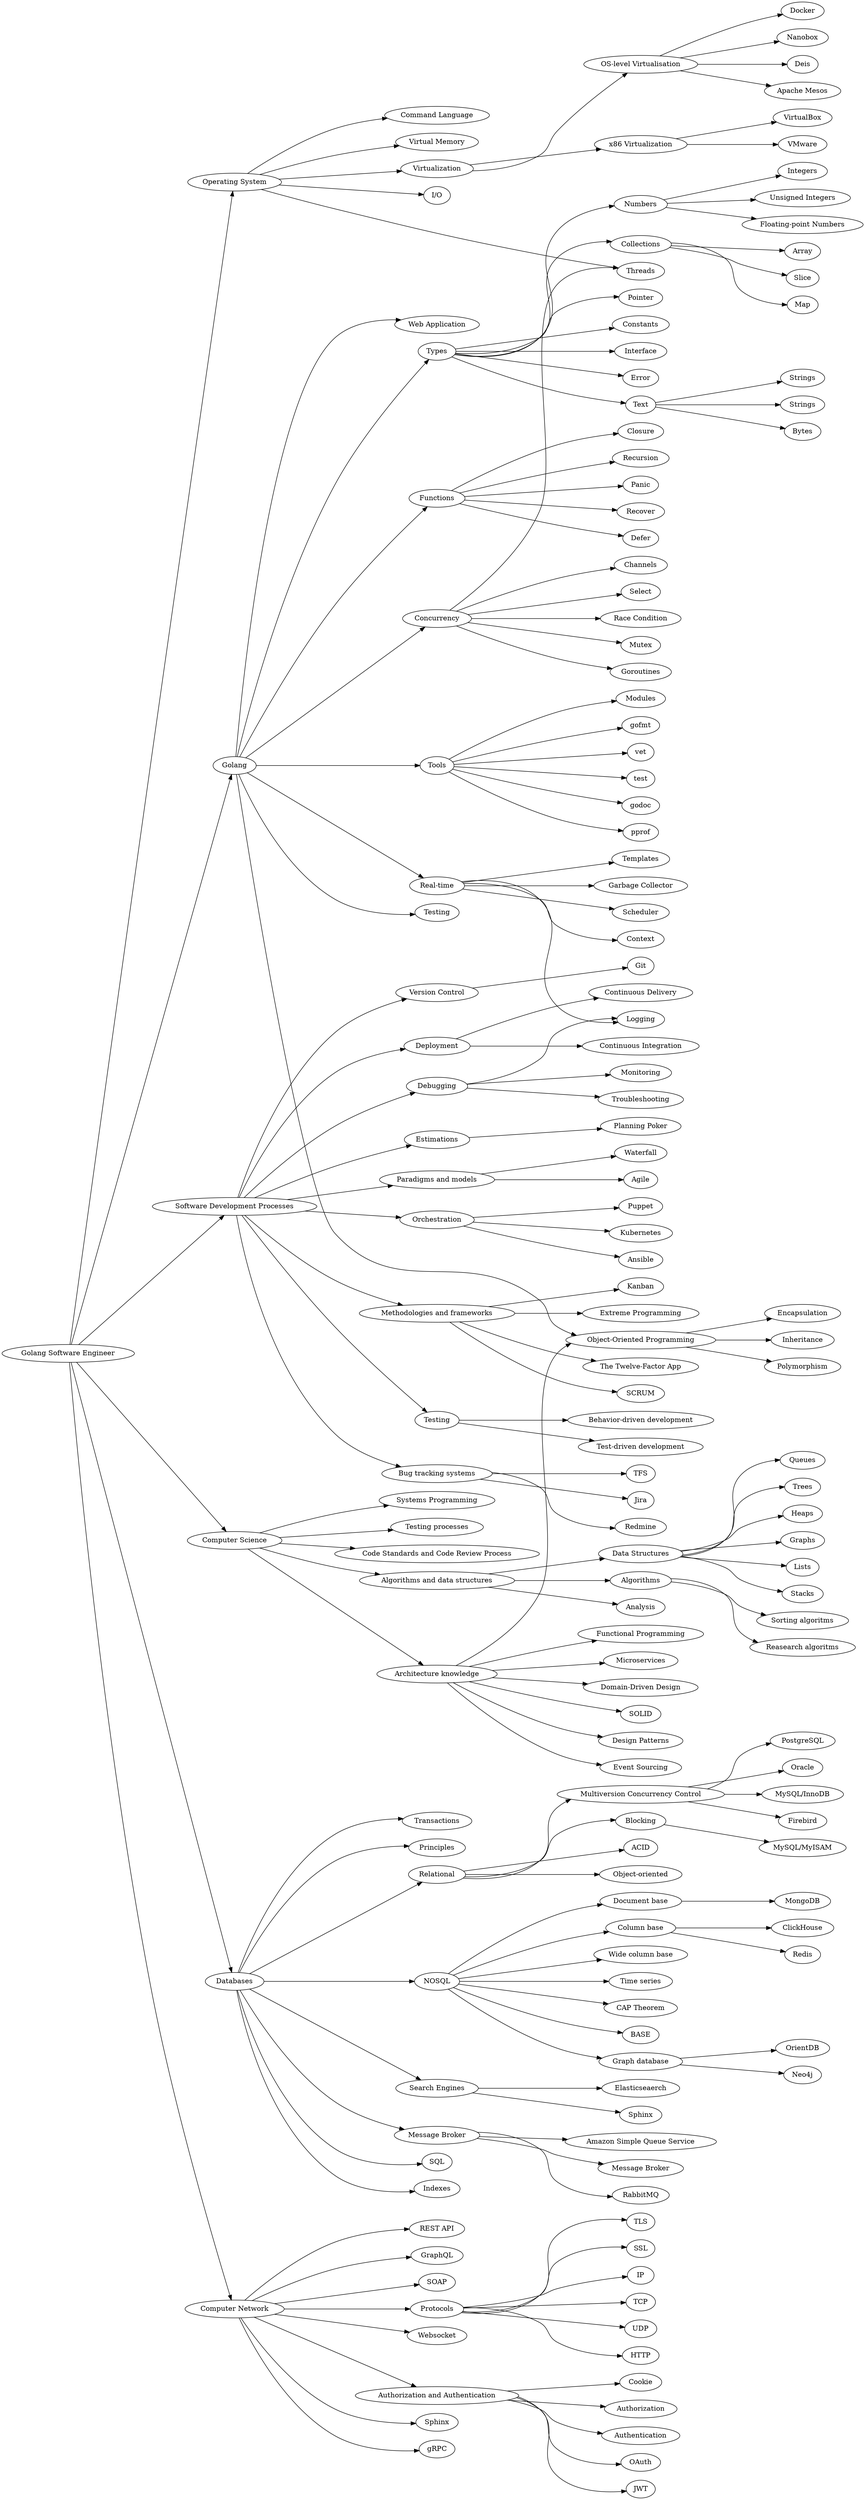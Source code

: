 digraph roadmap {
	rankdir=LR;
	backend->cs;
	backend->go;
	backend->db;
	backend->networks;
	backend->os;
	backend->development;
	cs->cs_architecture;
	cs->code;
	cs->cs_algorithms;
	cs->systems;
	cs->testing;
	cs_algorithms->cs_algorithms_analysis;
	cs_algorithms->cs_algorithms_structures;
	cs_algorithms->cs_algorithms_algorithms;
	cs_algorithms_structures->cs_algorithms_structures_lists;
	cs_algorithms_structures->cs_algorithms_structures_stacks;
	cs_algorithms_structures->cs_algorithms_structures_queues;
	cs_algorithms_structures->cs_algorithms_structures_trees;
	cs_algorithms_structures->cs_algorithms_structures_heaps;
	cs_algorithms_structures->cs_algorithms_structures_graphs;
	cs_algorithms_algorithms->cs_algorithms_structures_sorting;
	cs_algorithms_algorithms->cs_algorithms_structures_research;
	cs_architecture->cs_architecture_microservices;
	cs_architecture->cs_architecture_ddd;
	cs_architecture->cs_architecture_solid;
	cs_architecture->cs_architecture_patterns;
	cs_architecture->cs_architecture_event;
	cs_architecture->cs_architecture_oop;
	cs_architecture->cs_architecture_func;
	cs_architecture_oop->cs_architecture_oop_encapsulation;
	cs_architecture_oop->cs_architecture_oop_inheritance;
	cs_architecture_oop->cs_architecture_oop_polymorphism;
	development->development_paradigms;
	development->development_methodologies;
	development->development_testing;
	development->development_trackers;
	development->development_version;
	development->development_deployment;
	development->development_estimation;
	development->development_debugging;
	development->development_orchestration;
	development_orchestration->development_orchestration_ansible;
	development_orchestration->development_orchestration_puppet;
	development_orchestration->development_orchestration_k8s;
	development_debugging->development_debugging_troubleshooting;
	development_debugging->development_debugging_logging;
	development_debugging->development_debugging_monitoring;
	development_testing->development_testing_tdd;
	development_testing->development_testing_bdd;
	development_trackers->development_trackers_jira;
	development_trackers->development_trackers_redmine;
	development_trackers->development_trackers_tfs;
	development_version->development_version_git;
	development_deployment->development_deployment_ci;
	development_deployment->development_deployment_cd;
	development_paradigms->management_paradigms_agile;
	development_paradigms->management_paradigms_waterfall;
	development_methodologies->development_methodologies_scrum;
	development_methodologies->development_methodologies_kanban;
	development_methodologies->development_methodologies_xp;
	development_methodologies->development_methodologies_12factors;
	development_estimation->management_estimation_poker;
	os->os_virtual_memory;
	os->os_threads;
	os->os_io;
	os->os_virtualization;
	os->os_shell;
	os_virtualization->os_virtualization_level;
	os_virtualization->os_virtualization_x86;
	os_virtualization_level->os_virtualization_level_docker;
	os_virtualization_level->os_virtualization_level_nanobox;
	os_virtualization_level->os_virtualization_level_deis;
	os_virtualization_level->os_virtualization_level_mesos;
	os_virtualization_x86->os_virtualization_x86_virtualbox;
	os_virtualization_x86->os_virtualization_x86_vmware;
	go->go_types;
	go->go_function;
	go->go_concurrency;
	go->go_tools;
	go->go_testing;
	go->go_realtime;
	go->go_app;
	go->cs_architecture_oop;
	go_types->go_types_text;
	go_types->go_types_numbers;
	go_types->go_types_collections;
	go_types->go_types_pointer;
	go_types->go_types_constant;
	go_types->go_types_interface;
	go_types->go_types_error;
	go_types_text->go_types_text_strings;
	go_types_text->go_types_text_runes;
	go_types_text->go_types_text_bytes;
	go_types_numbers->go_types_numbers_int;
	go_types_numbers->go_types_numbers_uint;
	go_types_numbers->go_types_numbers_float;
	go_types_collections->go_types_collections_array;
	go_types_collections->go_types_collections_slice;
	go_types_collections->go_types_collections_map;
	go_function->go_function_closure;
	go_function->go_function_recursion;
	go_function->go_function_panic;
	go_function->go_function_recover;
	go_function->go_function_defer;
	go_concurrency->go_concurrency_goroutine;
	go_concurrency->go_concurrency_channels;
	go_concurrency->go_concurrency_select;
	go_concurrency->go_concurrency_race;
	go_concurrency->go_concurrency_mutex;
	go_concurrency->os_threads;
	go_tools->go_tool_fmt;
	go_tools->go_tool_vet;
	go_tools->go_tool_test;
	go_tools->go_tool_doc;
	go_tools->go_tool_pprof;
	go_tools->go_tool_modules;
	go_realtime->go_realtime_gc;
	go_realtime->go_realtime_scheduler;
	go_realtime->go_app_context;
	go_realtime->go_app_templates;
	go_realtime->development_debugging_logging;
	db->db_sql;
	db->db_indexes;
	db->db_transactions;
	db->db_principles;
	db->db_relational;
	db->db_nosql;
	db->db_search;
	db->db_message_broker;
	db_message_broker->db_message_broker_kafka;
	db_message_broker->db_message_broker_rabbit;
	db_message_broker->db_message_broker_awssqs;
	db_relational->db_relational_mvcc;
	db_relational->db_relational_blocking;
	db_relational->db_relational_acid;
	db_relational->db_relational_oo;
	db_relational_mvcc->db_relational_firebird;
	db_relational_mvcc->db_relational_postgres;
	db_relational_mvcc->db_relational_oracle;
	db_relational_mvcc->db_relational_mysql;
	db_relational_blocking->db_relational_blocking_mysql;
	db_nosql->db_nosql_cap;
	db_nosql->db_nosql_base;
	db_nosql->db_nosql_graph;
	db_nosql->db_nosql_doc;
	db_nosql->db_nosql_colbase;
	db_nosql->db_nosql_colwidebase;
	db_nosql->db_nosql_time;
	db_nosql_graph->db_nosql_orient;
	db_nosql_graph->db_nosql_neo4j;
	db_nosql_doc->db_nosql_mongo;
	db_nosql_colbase->db_nosql_redis;
	db_nosql_colbase->db_nosql_clickhouse;
	db_search->db_search_elasticseaerch;
	db_search->db_search_sphinx;
	networks->networks_osi;
	networks->networks_grpc;
	networks->networks_restapi;
	networks->networks_graphql;
	networks->networks_soap;
	networks->networks_protocols;
	networks->networks_websocket;
	networks->networks_auth;
	networks_protocols->networks_protocols_ip;
	networks_protocols->networks_protocols_tcp;
	networks_protocols->networks_protocols_udp;
	networks_protocols->networks_protocols_http;
	networks_protocols->networks_protocols_tls;
	networks_protocols->networks_protocols_ssl;
	networks_auth->networks_auth_authorization;
	networks_auth->networks_auth_authentication;
	networks_auth->networks_auth_oauth;
	networks_auth->networks_auth_jwt;
	networks_auth->networks_auth_cookie;
	backend [ label="Golang Software Engineer" ];
	code [ label="Code Standards and Code Review Process" ];
	cs [ label="Computer Science" ];
	cs_algorithms [ label="Algorithms and data structures" ];
	cs_algorithms_algorithms [ label="Algorithms" ];
	cs_algorithms_analysis [ label="Analysis" ];
	cs_algorithms_structures [ label="Data Structures" ];
	cs_algorithms_structures_graphs [ label="Graphs" ];
	cs_algorithms_structures_heaps [ label="Heaps" ];
	cs_algorithms_structures_lists [ label="Lists" ];
	cs_algorithms_structures_queues [ label="Queues" ];
	cs_algorithms_structures_research [ label="Reasearch algoritms" ];
	cs_algorithms_structures_sorting [ label="Sorting algoritms" ];
	cs_algorithms_structures_stacks [ label="Stacks" ];
	cs_algorithms_structures_trees [ label="Trees" ];
	cs_architecture [ label="Architecture knowledge" ];
	cs_architecture_ddd [ label="Domain-Driven Design" ];
	cs_architecture_event [ label="Event Sourcing" ];
	cs_architecture_func [ label="Functional Programming" ];
	cs_architecture_microservices [ label="Microservices" ];
	cs_architecture_oop [ label="Object-Oriented Programming" ];
	cs_architecture_oop_encapsulation [ label="Encapsulation" ];
	cs_architecture_oop_inheritance [ label="Inheritance" ];
	cs_architecture_oop_polymorphism [ label="Polymorphism" ];
	cs_architecture_patterns [ label="Design Patterns" ];
	cs_architecture_solid [ label="SOLID" ];
	db [ label="Databases" ];
	db_indexes [ label="Indexes" ];
	db_message_broker [ label="Message Broker" ];
	db_message_broker_awssqs [ label="Amazon Simple Queue Service" ];
	db_message_broker_kafka [ label="Message Broker" ];
	db_message_broker_rabbit [ label="RabbitMQ" ];
	db_nosql [ label="NOSQL" ];
	db_nosql_base [ label="BASE" ];
	db_nosql_cap [ label="CAP Theorem" ];
	db_nosql_clickhouse [ label="ClickHouse" ];
	db_nosql_colbase [ label="Column base" ];
	db_nosql_colwidebase [ label="Wide column base" ];
	db_nosql_doc [ label="Document base" ];
	db_nosql_graph [ label="Graph database" ];
	db_nosql_mongo [ label="MongoDB" ];
	db_nosql_neo4j [ label="Neo4j" ];
	db_nosql_orient [ label="OrientDB" ];
	db_nosql_redis [ label="Redis" ];
	db_nosql_time [ label="Time series" ];
	db_principles [ label="Principles" ];
	db_relational [ label="Relational" ];
	db_relational_acid [ label="ACID" ];
	db_relational_blocking [ label="Blocking" ];
	db_relational_blocking_mysql [ label="MySQL/MyISAM" ];
	db_relational_firebird [ label="Firebird" ];
	db_relational_mvcc [ label="Multiversion Concurrency Control" ];
	db_relational_mysql [ label="MySQL/InnoDB" ];
	db_relational_oo [ label="Object-oriented" ];
	db_relational_oracle [ label="Oracle" ];
	db_relational_postgres [ label="PostgreSQL" ];
	db_search [ label="Search Engines" ];
	db_search_elasticseaerch [ label="Elasticseaerch" ];
	db_search_sphinx [ label="Sphinx" ];
	db_sql [ label="SQL" ];
	db_transactions [ label="Transactions" ];
	development [ label="Software Development Processes" ];
	development_debugging [ label="Debugging" ];
	development_debugging_logging [ label="Logging" ];
	development_debugging_monitoring [ label="Monitoring" ];
	development_debugging_troubleshooting [ label="Troubleshooting" ];
	development_deployment [ label="Deployment" ];
	development_deployment_cd [ label="Continuous Delivery" ];
	development_deployment_ci [ label="Continuous Integration" ];
	development_estimation [ label="Estimations" ];
	development_methodologies [ label="Methodologies and frameworks" ];
	development_methodologies_12factors [ label="The Twelve-Factor App" ];
	development_methodologies_kanban [ label="Kanban" ];
	development_methodologies_scrum [ label="SCRUM" ];
	development_methodologies_xp [ label="Extreme Programming" ];
	development_orchestration [ label="Orchestration" ];
	development_orchestration_ansible [ label="Ansible" ];
	development_orchestration_k8s [ label="Kubernetes" ];
	development_orchestration_puppet [ label="Puppet" ];
	development_paradigms [ label="Paradigms and models" ];
	development_testing [ label="Testing" ];
	development_testing_bdd [ label="Behavior-driven development" ];
	development_testing_tdd [ label="Test-driven development" ];
	development_trackers [ label="Bug tracking systems" ];
	development_trackers_jira [ label="Jira" ];
	development_trackers_redmine [ label="Redmine" ];
	development_trackers_tfs [ label="TFS" ];
	development_version [ label="Version Control" ];
	development_version_git [ label="Git" ];
	go [ label="Golang" ];
	go_app [ label="Web Application" ];
	go_app_context [ label="Context" ];
	go_app_templates [ label="Templates" ];
	go_concurrency [ label="Concurrency" ];
	go_concurrency_channels [ label="Channels" ];
	go_concurrency_goroutine [ label="Goroutines" ];
	go_concurrency_mutex [ label="Mutex" ];
	go_concurrency_race [ label="Race Condition" ];
	go_concurrency_select [ label="Select" ];
	go_function [ label="Functions" ];
	go_function_closure [ label="Closure" ];
	go_function_defer [ label="Defer" ];
	go_function_panic [ label="Panic" ];
	go_function_recover [ label="Recover" ];
	go_function_recursion [ label="Recursion" ];
	go_realtime [ label="Real-time" ];
	go_realtime_gc [ label="Garbage Collector" ];
	go_realtime_scheduler [ label="Scheduler" ];
	go_testing [ label="Testing" ];
	go_tool_doc [ label="godoc" ];
	go_tool_fmt [ label="gofmt" ];
	go_tool_modules [ label="Modules" ];
	go_tool_pprof [ label="pprof" ];
	go_tool_test [ label="test" ];
	go_tool_vet [ label="vet" ];
	go_tools [ label="Tools" ];
	go_types [ label="Types" ];
	go_types_collections [ label="Collections" ];
	go_types_collections_array [ label="Array" ];
	go_types_collections_map [ label="Map" ];
	go_types_collections_slice [ label="Slice" ];
	go_types_constant [ label="Constants" ];
	go_types_error [ label="Error" ];
	go_types_interface [ label="Interface" ];
	go_types_numbers [ label="Numbers" ];
	go_types_numbers_float [ label="Floating-point Numbers" ];
	go_types_numbers_int [ label="Integers" ];
	go_types_numbers_uint [ label="Unsigned Integers" ];
	go_types_pointer [ label="Pointer" ];
	go_types_text [ label="Text" ];
	go_types_text_bytes [ label="Bytes" ];
	go_types_text_runes [ label="Strings" ];
	go_types_text_strings [ label="Strings" ];
	management_estimation_poker [ label="Planning Poker" ];
	management_paradigms_agile [ label="Agile" ];
	management_paradigms_waterfall [ label="Waterfall" ];
	networks [ label="Computer Network" ];
	networks_auth [ label="Authorization and Authentication" ];
	networks_auth_authentication [ label="Authentication" ];
	networks_auth_authorization [ label="Authorization" ];
	networks_auth_cookie [ label="Cookie" ];
	networks_auth_jwt [ label="JWT" ];
	networks_auth_oauth [ label="OAuth" ];
	networks_graphql [ label="GraphQL" ];
	networks_grpc [ label="gRPC" ];
	networks_osi [ label="Sphinx" ];
	networks_protocols [ label="Protocols" ];
	networks_protocols_http [ label="HTTP" ];
	networks_protocols_ip [ label="IP" ];
	networks_protocols_ssl [ label="SSL" ];
	networks_protocols_tcp [ label="TCP" ];
	networks_protocols_tls [ label="TLS" ];
	networks_protocols_udp [ label="UDP" ];
	networks_restapi [ label="REST API" ];
	networks_soap [ label="SOAP" ];
	networks_websocket [ label="Websocket" ];
	os [ label="Operating System" ];
	os_io [ label="I/O" ];
	os_shell [ label="Command Language" ];
	os_threads [ label="Threads" ];
	os_virtual_memory [ label="Virtual Memory" ];
	os_virtualization [ label="Virtualization" ];
	os_virtualization_level [ label="OS-level Virtualisation" ];
	os_virtualization_level_deis [ label="Deis" ];
	os_virtualization_level_docker [ label="Docker" ];
	os_virtualization_level_mesos [ label="Apache Mesos" ];
	os_virtualization_level_nanobox [ label="Nanobox" ];
	os_virtualization_x86 [ label="x86 Virtualization" ];
	os_virtualization_x86_virtualbox [ label="VirtualBox" ];
	os_virtualization_x86_vmware [ label="VMware" ];
	systems [ label="Systems Programming" ];
	testing [ label="Testing processes" ];

}
